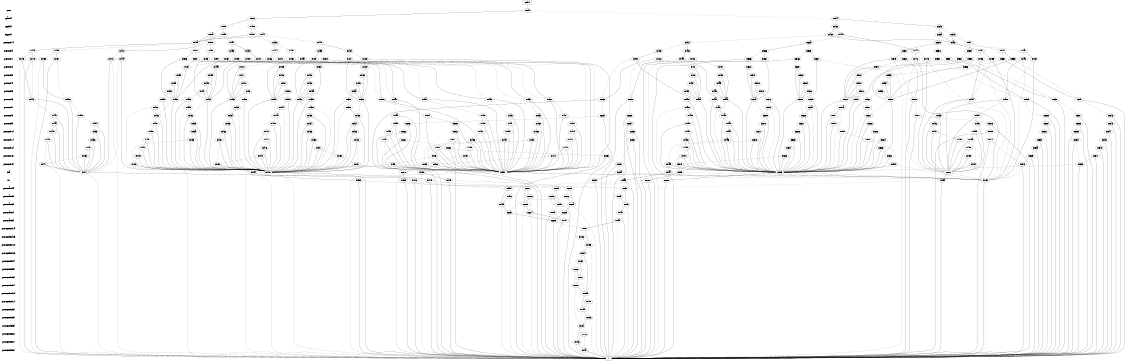 digraph "DD" {
size = "7.5,10"
center = true;
edge [dir = none];
{ node [shape = plaintext];
  edge [style = invis];
  "CONST NODES" [style = invis];
" GND " -> " Tgate[1] " -> " Tgdel[1] " -> " Tsync[1] " -> " prev_cnt[14] " -> " prev_cnt[0] " -> " prev_cnt[1] " -> " prev_cnt[2] " -> " prev_cnt[3] " -> " prev_cnt[4] " -> " prev_cnt[5] " -> " prev_cnt[6] " -> " prev_cnt[7] " -> " prev_cnt[8] " -> " prev_cnt[9] " -> " prev_cnt[10] " -> " prev_cnt[11] " -> " prev_cnt[12] " -> " prev_cnt[13] " -> " prev_cnt[15] " -> " ena " -> " rst " -> " prev_state[4] " -> " prev_state[3] " -> " prev_state[2] " -> " prev_state[1] " -> " prev_state[0] " -> " prev_cnt_len[14] " -> " prev_cnt_len[15] " -> " prev_cnt_len[12] " -> " prev_cnt_len[13] " -> " prev_cnt_len[4] " -> " prev_cnt_len[5] " -> " prev_cnt_len[6] " -> " prev_cnt_len[7] " -> " prev_cnt_len[10] " -> " prev_cnt_len[11] " -> " prev_cnt_len[8] " -> " prev_cnt_len[9] " -> " prev_cnt_len[3] " -> " prev_cnt_len[2] " -> " prev_cnt_len[1] " -> " prev_cnt_len[0] " -> "CONST NODES"; 
}
{ rank = same; node [shape = box]; edge [style = invis];
"  cnt[1]  "; }
{ rank = same; " GND ";
"0x545";
}
{ rank = same; " Tgate[1] ";
"0x544";
"0x50c";
}
{ rank = same; " Tgdel[1] ";
"0x48e";
"0x543";
"0x4c6";
"0x50b";
}
{ rank = same; " Tsync[1] ";
"0x4f5";
"0x441";
"0x53a";
"0x445";
"0x542";
"0x4c5";
"0x50a";
"0x48d";
}
{ rank = same; " prev_cnt[14] ";
"0x36a";
"0x4a2";
"0x509";
"0x539";
"0x4c4";
"0x4f4";
"0x541";
"0x45a";
"0x440";
"0x48c";
}
{ rank = same; " prev_cnt[0] ";
"0x4f3";
"0x366";
"0x540";
"0x474";
"0x41c";
"0x4a1";
"0x508";
"0x42f";
"0x4c3";
"0x44f";
"0x48b";
"0x53d";
"0x444";
"0x521";
"0x369";
"0x4dc";
"0x459";
"0x4b3";
"0x538";
"0x43f";
"0x497";
"0x4fe";
}
{ rank = same; " prev_cnt[1] ";
"0x44e";
"0x458";
"0x507";
"0x520";
"0x53e";
"0x365";
"0x4ab";
"0x4db";
"0x483";
"0x53f";
"0x4fc";
"0x4fd";
"0x364";
"0x537";
"0x43e";
"0x41b";
"0x443";
"0x46c";
"0x4f2";
"0x495";
"0x53b";
"0x530";
"0x506";
"0x368";
"0x442";
"0x44d";
"0x473";
"0x4bb";
"0x4eb";
"0x519";
"0x42e";
"0x367";
"0x427";
"0x437";
"0x49f";
"0x496";
"0x4b2";
"0x4a0";
"0x53c";
"0x48a";
"0x4d4";
"0x457";
"0x41a";
"0x4c2";
}
{ rank = same; " prev_cnt[2] ";
"0x51f";
"0x4da";
"0x4b1";
"0x43d";
"0x489";
"0x472";
"0x320";
"0x32f";
"0x536";
"0x42d";
"0x4c1";
"0x4f1";
}
{ rank = same; " prev_cnt[3] ";
"0x4d9";
"0x4b0";
"0x43c";
"0x488";
"0x471";
"0x31f";
"0x32e";
"0x535";
"0x42c";
"0x4c0";
"0x4f0";
"0x51e";
}
{ rank = same; " prev_cnt[4] ";
"0x4d8";
"0x4af";
"0x43b";
"0x487";
"0x470";
"0x31e";
"0x32d";
"0x534";
"0x42b";
"0x4bf";
"0x4ef";
"0x51d";
}
{ rank = same; " prev_cnt[5] ";
"0x4d7";
"0x4ae";
"0x43a";
"0x486";
"0x46f";
"0x31d";
"0x32c";
"0x533";
"0x42a";
"0x4be";
"0x4ee";
"0x51c";
}
{ rank = same; " prev_cnt[6] ";
"0x51b";
"0x4bd";
"0x436";
"0x4d3";
"0x518";
"0x49e";
"0x4d6";
"0x439";
"0x265";
"0x44c";
"0x329";
"0x47b";
"0x32b";
"0x4fb";
"0x347";
"0x528";
"0x4aa";
"0x482";
"0x4e3";
"0x4ad";
"0x465";
"0x426";
"0x456";
"0x485";
"0x429";
"0x505";
"0x256";
"0x512";
"0x46b";
"0x532";
"0x31a";
"0x494";
"0x4ea";
"0x52f";
"0x31c";
"0x46e";
"0x4cd";
"0x4ed";
"0x338";
"0x4ba";
}
{ rank = same; " prev_cnt[7] ";
"0x4ac";
"0x4bc";
"0x31b";
"0x46d";
"0x484";
"0x51a";
"0x531";
"0x4d5";
"0x4ec";
"0x428";
"0x438";
"0x32a";
}
{ rank = same; " prev_cnt[8] ";
"0x435";
"0x4d2";
"0x517";
"0x49d";
"0x264";
"0x44b";
"0x328";
"0x47a";
"0x4fa";
"0x346";
"0x527";
"0x4a9";
"0x481";
"0x4e2";
"0x464";
"0x425";
"0x455";
"0x504";
"0x255";
"0x511";
"0x46a";
"0x319";
"0x493";
"0x4e9";
"0x52e";
"0x4cc";
"0x337";
"0x4b9";
}
{ rank = same; " prev_cnt[9] ";
"0x434";
"0x4d1";
"0x516";
"0x49c";
"0x263";
"0x44a";
"0x327";
"0x479";
"0x4f9";
"0x345";
"0x526";
"0x4a8";
"0x480";
"0x4e1";
"0x463";
"0x424";
"0x454";
"0x503";
"0x254";
"0x510";
"0x469";
"0x318";
"0x492";
"0x4e8";
"0x52d";
"0x4cb";
"0x336";
"0x4b8";
}
{ rank = same; " prev_cnt[10] ";
"0x515";
"0x49b";
"0x262";
"0x449";
"0x326";
"0x478";
"0x4f8";
"0x344";
"0x525";
"0x4a7";
"0x47f";
"0x4e0";
"0x462";
"0x423";
"0x453";
"0x502";
"0x253";
"0x50f";
"0x468";
"0x317";
"0x491";
"0x4e7";
"0x52c";
"0x4ca";
"0x335";
"0x4b7";
"0x433";
"0x4d0";
}
{ rank = same; " prev_cnt[11] ";
"0x261";
"0x448";
"0x325";
"0x477";
"0x4f7";
"0x343";
"0x524";
"0x4a6";
"0x47e";
"0x4df";
"0x461";
"0x422";
"0x452";
"0x501";
"0x252";
"0x50e";
"0x467";
"0x316";
"0x490";
"0x4e6";
"0x52b";
"0x4c9";
"0x334";
"0x4b6";
"0x432";
"0x4cf";
"0x514";
"0x49a";
}
{ rank = same; " prev_cnt[12] ";
"0x260";
"0x324";
"0x476";
"0x342";
"0x523";
"0x47d";
"0x4de";
"0x451";
"0x500";
"0x4e5";
"0x52a";
"0x4b5";
"0x431";
"0x499";
}
{ rank = same; " prev_cnt[13] ";
"0x450";
"0x4ff";
"0x4b4";
"0x475";
"0x430";
"0x25f";
"0x522";
"0x47c";
"0x323";
"0x498";
"0x4dd";
"0x341";
"0x4e4";
"0x529";
}
{ rank = same; " prev_cnt[15] ";
"0x4a5";
"0x251";
"0x4f6";
"0x50d";
"0x333";
"0x460";
"0x421";
"0x447";
"0x48f";
"0x315";
"0x513";
"0x466";
"0x4c8";
"0x4ce";
}
{ rank = same; " ena ";
"0x45f";
"0x41e";
"0x351";
"0x420";
"0x270";
"0x4a4";
"0x2c9";
"0x417";
"0x200";
"0x20a";
"0x2ef";
}
{ rank = same; " rst ";
"0x45e";
"0x4a3";
"0x209";
"0x26f";
"0x2ee";
"0x41f";
"0x192";
"0x1ff";
"0x416";
"0x41d";
"0x2c8";
}
{ rank = same; " prev_state[4] ";
"0x207";
"0x29d";
"0x1fe";
"0x2ed";
"0x45d";
}
{ rank = same; " prev_state[3] ";
"0x29c";
"0x45c";
"0x206";
"0x1fd";
"0x2ec";
}
{ rank = same; " prev_state[2] ";
"0x1fc";
"0x29b";
"0x205";
"0x2ea";
"0x45b";
}
{ rank = same; " prev_state[1] ";
"0x2e9";
"0x2eb";
"0x1eb";
"0x1fb";
"0x204";
}
{ rank = same; " prev_state[0] ";
"0x1fa";
"0x2e8";
"0x197";
}
{ rank = same; " prev_cnt_len[14] ";
"0x1e7";
}
{ rank = same; " prev_cnt_len[15] ";
"0x1e6";
}
{ rank = same; " prev_cnt_len[12] ";
"0x1e5";
}
{ rank = same; " prev_cnt_len[13] ";
"0x1e4";
}
{ rank = same; " prev_cnt_len[4] ";
"0x1e3";
}
{ rank = same; " prev_cnt_len[5] ";
"0x1e2";
}
{ rank = same; " prev_cnt_len[6] ";
"0x1e1";
}
{ rank = same; " prev_cnt_len[7] ";
"0x1e0";
}
{ rank = same; " prev_cnt_len[10] ";
"0x1df";
}
{ rank = same; " prev_cnt_len[11] ";
"0x1de";
}
{ rank = same; " prev_cnt_len[8] ";
"0x1dd";
}
{ rank = same; " prev_cnt_len[9] ";
"0x1dc";
}
{ rank = same; " prev_cnt_len[3] ";
"0x1cf";
}
{ rank = same; " prev_cnt_len[2] ";
"0x1ce";
}
{ rank = same; " prev_cnt_len[1] ";
"0x1cd";
}
{ rank = same; " prev_cnt_len[0] ";
"0x1a7";
}
{ rank = same; "CONST NODES";
{ node [shape = box]; "0x15b";
}
}
"  cnt[1]  " -> "0x545" [style = solid];
"0x545" -> "0x50c";
"0x545" -> "0x544" [style = dotted];
"0x544" -> "0x543";
"0x544" -> "0x4c6" [style = dashed];
"0x50c" -> "0x50b";
"0x50c" -> "0x48e" [style = dashed];
"0x48e" -> "0x48d";
"0x48e" -> "0x441" [style = dashed];
"0x543" -> "0x53a";
"0x543" -> "0x542" [style = dashed];
"0x4c6" -> "0x4c5";
"0x4c6" -> "0x445" [style = dashed];
"0x50b" -> "0x4f5";
"0x50b" -> "0x50a" [style = dashed];
"0x4f5" -> "0x45a";
"0x4f5" -> "0x4f4" [style = dashed];
"0x441" -> "0x41c";
"0x441" -> "0x440" [style = dashed];
"0x53a" -> "0x4a2";
"0x53a" -> "0x539" [style = dashed];
"0x445" -> "0x444";
"0x445" -> "0x36a" [style = dashed];
"0x542" -> "0x4a2";
"0x542" -> "0x541" [style = dashed];
"0x4c5" -> "0x4a2";
"0x4c5" -> "0x4c4" [style = dashed];
"0x50a" -> "0x45a";
"0x50a" -> "0x509" [style = dashed];
"0x48d" -> "0x45a";
"0x48d" -> "0x48c" [style = dashed];
"0x36a" -> "0x366";
"0x36a" -> "0x369" [style = dashed];
"0x4a2" -> "0x497";
"0x4a2" -> "0x4a1" [style = dashed];
"0x509" -> "0x4fe";
"0x509" -> "0x508" [style = dashed];
"0x539" -> "0x521";
"0x539" -> "0x538" [style = dashed];
"0x4c4" -> "0x4b3";
"0x4c4" -> "0x4c3" [style = dashed];
"0x4f4" -> "0x4dc";
"0x4f4" -> "0x4f3" [style = dashed];
"0x541" -> "0x53d";
"0x541" -> "0x540" [style = dashed];
"0x45a" -> "0x44f";
"0x45a" -> "0x459" [style = dashed];
"0x440" -> "0x42f";
"0x440" -> "0x43f" [style = dashed];
"0x48c" -> "0x474";
"0x48c" -> "0x48b" [style = dashed];
"0x4f3" -> "0x4eb";
"0x4f3" -> "0x4f2" [style = dashed];
"0x366" -> "0x364";
"0x366" -> "0x365" [style = dashed];
"0x540" -> "0x53e";
"0x540" -> "0x53f" [style = dashed];
"0x474" -> "0x46c";
"0x474" -> "0x473" [style = dashed];
"0x41c" -> "0x41a";
"0x41c" -> "0x41b" [style = dashed];
"0x4a1" -> "0x49f";
"0x4a1" -> "0x4a0" [style = dashed];
"0x508" -> "0x506";
"0x508" -> "0x507" [style = dashed];
"0x42f" -> "0x427";
"0x42f" -> "0x42e" [style = dashed];
"0x4c3" -> "0x4bb";
"0x4c3" -> "0x4c2" [style = dashed];
"0x44f" -> "0x44d";
"0x44f" -> "0x44e" [style = dashed];
"0x48b" -> "0x483";
"0x48b" -> "0x48a" [style = dashed];
"0x53d" -> "0x53b";
"0x53d" -> "0x53c" [style = dashed];
"0x444" -> "0x442";
"0x444" -> "0x443" [style = dashed];
"0x521" -> "0x519";
"0x521" -> "0x520" [style = dashed];
"0x369" -> "0x367";
"0x369" -> "0x368" [style = dashed];
"0x4dc" -> "0x4d4";
"0x4dc" -> "0x4db" [style = dashed];
"0x459" -> "0x457";
"0x459" -> "0x458" [style = dashed];
"0x4b3" -> "0x4ab";
"0x4b3" -> "0x4b2" [style = dashed];
"0x538" -> "0x530";
"0x538" -> "0x537" [style = dashed];
"0x43f" -> "0x437";
"0x43f" -> "0x43e" [style = dashed];
"0x497" -> "0x495";
"0x497" -> "0x496" [style = dashed];
"0x4fe" -> "0x4fc";
"0x4fe" -> "0x4fd" [style = dashed];
"0x44e" -> "0x44c";
"0x44e" -> "0x15b" [style = dashed];
"0x458" -> "0x456";
"0x458" -> "0x15b" [style = dashed];
"0x507" -> "0x505";
"0x507" -> "0x4f1" [style = dashed];
"0x520" -> "0x518";
"0x520" -> "0x51f" [style = dashed];
"0x53e" -> "0x528";
"0x53e" -> "0x347" [style = dashed];
"0x365" -> "0x15b";
"0x365" -> "0x320" [style = dashed];
"0x4ab" -> "0x4aa";
"0x4ab" -> "0x256" [style = dashed];
"0x4db" -> "0x4d3";
"0x4db" -> "0x4da" [style = dashed];
"0x483" -> "0x47b";
"0x483" -> "0x482" [style = dashed];
"0x53f" -> "0x347";
"0x53f" -> "0x536" [style = dashed];
"0x4fc" -> "0x4cd";
"0x4fc" -> "0x4fb" [style = dashed];
"0x4fd" -> "0x4fb";
"0x4fd" -> "0x4da" [style = dashed];
"0x364" -> "0x31a";
"0x364" -> "0x15b" [style = dashed];
"0x537" -> "0x52f";
"0x537" -> "0x536" [style = dashed];
"0x43e" -> "0x351";
"0x43e" -> "0x43d" [style = dashed];
"0x41b" -> "0x417";
"0x41b" -> "0x15b" [style = dashed];
"0x443" -> "0x200";
"0x443" -> "0x192" [style = dashed];
"0x46c" -> "0x465";
"0x46c" -> "0x46b" [style = dashed];
"0x4f2" -> "0x4ea";
"0x4f2" -> "0x4f1" [style = dashed];
"0x495" -> "0x192";
"0x495" -> "0x494" [style = dashed];
"0x53b" -> "0x512";
"0x53b" -> "0x338" [style = dashed];
"0x530" -> "0x528";
"0x530" -> "0x52f" [style = dashed];
"0x506" -> "0x4e3";
"0x506" -> "0x505" [style = dashed];
"0x368" -> "0x15b";
"0x368" -> "0x32f" [style = dashed];
"0x442" -> "0x192";
"0x442" -> "0x200" [style = dashed];
"0x44d" -> "0x15b";
"0x44d" -> "0x44c" [style = dashed];
"0x473" -> "0x46b";
"0x473" -> "0x472" [style = dashed];
"0x4bb" -> "0x4ba";
"0x4bb" -> "0x265" [style = dashed];
"0x4eb" -> "0x4e3";
"0x4eb" -> "0x4ea" [style = dashed];
"0x519" -> "0x512";
"0x519" -> "0x518" [style = dashed];
"0x42e" -> "0x351";
"0x42e" -> "0x42d" [style = dashed];
"0x367" -> "0x329";
"0x367" -> "0x15b" [style = dashed];
"0x427" -> "0x426";
"0x427" -> "0x351" [style = dashed];
"0x437" -> "0x436";
"0x437" -> "0x351" [style = dashed];
"0x49f" -> "0x192";
"0x49f" -> "0x49e" [style = dashed];
"0x496" -> "0x494";
"0x496" -> "0x192" [style = dashed];
"0x4b2" -> "0x256";
"0x4b2" -> "0x4b1" [style = dashed];
"0x4a0" -> "0x49e";
"0x4a0" -> "0x192" [style = dashed];
"0x53c" -> "0x338";
"0x53c" -> "0x51f" [style = dashed];
"0x48a" -> "0x482";
"0x48a" -> "0x489" [style = dashed];
"0x4d4" -> "0x4cd";
"0x4d4" -> "0x4d3" [style = dashed];
"0x457" -> "0x15b";
"0x457" -> "0x456" [style = dashed];
"0x41a" -> "0x15b";
"0x41a" -> "0x417" [style = dashed];
"0x4c2" -> "0x265";
"0x4c2" -> "0x4c1" [style = dashed];
"0x51f" -> "0x512";
"0x51f" -> "0x51e" [style = dashed];
"0x4da" -> "0x4cd";
"0x4da" -> "0x4d9" [style = dashed];
"0x4b1" -> "0x4aa";
"0x4b1" -> "0x4b0" [style = dashed];
"0x43d" -> "0x436";
"0x43d" -> "0x43c" [style = dashed];
"0x489" -> "0x47b";
"0x489" -> "0x488" [style = dashed];
"0x472" -> "0x465";
"0x472" -> "0x471" [style = dashed];
"0x320" -> "0x31a";
"0x320" -> "0x31f" [style = dashed];
"0x32f" -> "0x329";
"0x32f" -> "0x32e" [style = dashed];
"0x536" -> "0x528";
"0x536" -> "0x535" [style = dashed];
"0x42d" -> "0x426";
"0x42d" -> "0x42c" [style = dashed];
"0x4c1" -> "0x4ba";
"0x4c1" -> "0x4c0" [style = dashed];
"0x4f1" -> "0x4e3";
"0x4f1" -> "0x4f0" [style = dashed];
"0x4d9" -> "0x4cd";
"0x4d9" -> "0x4d8" [style = dashed];
"0x4b0" -> "0x4aa";
"0x4b0" -> "0x4af" [style = dashed];
"0x43c" -> "0x436";
"0x43c" -> "0x43b" [style = dashed];
"0x488" -> "0x47b";
"0x488" -> "0x487" [style = dashed];
"0x471" -> "0x465";
"0x471" -> "0x470" [style = dashed];
"0x31f" -> "0x31a";
"0x31f" -> "0x31e" [style = dashed];
"0x32e" -> "0x329";
"0x32e" -> "0x32d" [style = dashed];
"0x535" -> "0x528";
"0x535" -> "0x534" [style = dashed];
"0x42c" -> "0x426";
"0x42c" -> "0x42b" [style = dashed];
"0x4c0" -> "0x4ba";
"0x4c0" -> "0x4bf" [style = dashed];
"0x4f0" -> "0x4e3";
"0x4f0" -> "0x4ef" [style = dashed];
"0x51e" -> "0x512";
"0x51e" -> "0x51d" [style = dashed];
"0x4d8" -> "0x4cd";
"0x4d8" -> "0x4d7" [style = dashed];
"0x4af" -> "0x4aa";
"0x4af" -> "0x4ae" [style = dashed];
"0x43b" -> "0x436";
"0x43b" -> "0x43a" [style = dashed];
"0x487" -> "0x47b";
"0x487" -> "0x486" [style = dashed];
"0x470" -> "0x465";
"0x470" -> "0x46f" [style = dashed];
"0x31e" -> "0x31a";
"0x31e" -> "0x31d" [style = dashed];
"0x32d" -> "0x329";
"0x32d" -> "0x32c" [style = dashed];
"0x534" -> "0x528";
"0x534" -> "0x533" [style = dashed];
"0x42b" -> "0x426";
"0x42b" -> "0x42a" [style = dashed];
"0x4bf" -> "0x4ba";
"0x4bf" -> "0x4be" [style = dashed];
"0x4ef" -> "0x4e3";
"0x4ef" -> "0x4ee" [style = dashed];
"0x51d" -> "0x512";
"0x51d" -> "0x51c" [style = dashed];
"0x4d7" -> "0x4cd";
"0x4d7" -> "0x4d6" [style = dashed];
"0x4ae" -> "0x4aa";
"0x4ae" -> "0x4ad" [style = dashed];
"0x43a" -> "0x436";
"0x43a" -> "0x439" [style = dashed];
"0x486" -> "0x47b";
"0x486" -> "0x485" [style = dashed];
"0x46f" -> "0x465";
"0x46f" -> "0x46e" [style = dashed];
"0x31d" -> "0x31a";
"0x31d" -> "0x31c" [style = dashed];
"0x32c" -> "0x329";
"0x32c" -> "0x32b" [style = dashed];
"0x533" -> "0x528";
"0x533" -> "0x532" [style = dashed];
"0x42a" -> "0x426";
"0x42a" -> "0x429" [style = dashed];
"0x4be" -> "0x4ba";
"0x4be" -> "0x4bd" [style = dashed];
"0x4ee" -> "0x4e3";
"0x4ee" -> "0x4ed" [style = dashed];
"0x51c" -> "0x512";
"0x51c" -> "0x51b" [style = dashed];
"0x51b" -> "0x2c9";
"0x51b" -> "0x51a" [style = dashed];
"0x4bd" -> "0x2c9";
"0x4bd" -> "0x4bc" [style = dashed];
"0x436" -> "0x41e";
"0x436" -> "0x435" [style = dashed];
"0x4d3" -> "0x351";
"0x4d3" -> "0x4d2" [style = dashed];
"0x518" -> "0x15b";
"0x518" -> "0x517" [style = dashed];
"0x49e" -> "0x200";
"0x49e" -> "0x49d" [style = dashed];
"0x4d6" -> "0x41e";
"0x4d6" -> "0x4d5" [style = dashed];
"0x439" -> "0x41e";
"0x439" -> "0x438" [style = dashed];
"0x265" -> "0x15b";
"0x265" -> "0x264" [style = dashed];
"0x44c" -> "0x417";
"0x44c" -> "0x44b" [style = dashed];
"0x329" -> "0x2c9";
"0x329" -> "0x328" [style = dashed];
"0x47b" -> "0x41e";
"0x47b" -> "0x47a" [style = dashed];
"0x32b" -> "0x2c9";
"0x32b" -> "0x32a" [style = dashed];
"0x4fb" -> "0x351";
"0x4fb" -> "0x4fa" [style = dashed];
"0x347" -> "0x15b";
"0x347" -> "0x346" [style = dashed];
"0x528" -> "0x2c9";
"0x528" -> "0x527" [style = dashed];
"0x4aa" -> "0x2c9";
"0x4aa" -> "0x4a9" [style = dashed];
"0x482" -> "0x351";
"0x482" -> "0x481" [style = dashed];
"0x4e3" -> "0x41e";
"0x4e3" -> "0x4e2" [style = dashed];
"0x4ad" -> "0x2c9";
"0x4ad" -> "0x4ac" [style = dashed];
"0x465" -> "0x41e";
"0x465" -> "0x464" [style = dashed];
"0x426" -> "0x41e";
"0x426" -> "0x425" [style = dashed];
"0x456" -> "0x417";
"0x456" -> "0x455" [style = dashed];
"0x485" -> "0x41e";
"0x485" -> "0x484" [style = dashed];
"0x429" -> "0x41e";
"0x429" -> "0x428" [style = dashed];
"0x505" -> "0x351";
"0x505" -> "0x504" [style = dashed];
"0x256" -> "0x15b";
"0x256" -> "0x255" [style = dashed];
"0x512" -> "0x2c9";
"0x512" -> "0x511" [style = dashed];
"0x46b" -> "0x351";
"0x46b" -> "0x46a" [style = dashed];
"0x532" -> "0x2c9";
"0x532" -> "0x531" [style = dashed];
"0x31a" -> "0x2c9";
"0x31a" -> "0x319" [style = dashed];
"0x494" -> "0x200";
"0x494" -> "0x493" [style = dashed];
"0x4ea" -> "0x351";
"0x4ea" -> "0x4e9" [style = dashed];
"0x52f" -> "0x15b";
"0x52f" -> "0x52e" [style = dashed];
"0x31c" -> "0x2c9";
"0x31c" -> "0x31b" [style = dashed];
"0x46e" -> "0x41e";
"0x46e" -> "0x46d" [style = dashed];
"0x4cd" -> "0x41e";
"0x4cd" -> "0x4cc" [style = dashed];
"0x4ed" -> "0x41e";
"0x4ed" -> "0x4ec" [style = dashed];
"0x338" -> "0x15b";
"0x338" -> "0x337" [style = dashed];
"0x4ba" -> "0x2c9";
"0x4ba" -> "0x4b9" [style = dashed];
"0x4ac" -> "0x4a9";
"0x4ac" -> "0x2c9" [style = dashed];
"0x4bc" -> "0x4b9";
"0x4bc" -> "0x2c9" [style = dashed];
"0x31b" -> "0x319";
"0x31b" -> "0x2c9" [style = dashed];
"0x46d" -> "0x464";
"0x46d" -> "0x41e" [style = dashed];
"0x484" -> "0x47a";
"0x484" -> "0x41e" [style = dashed];
"0x51a" -> "0x511";
"0x51a" -> "0x2c9" [style = dashed];
"0x531" -> "0x527";
"0x531" -> "0x2c9" [style = dashed];
"0x4d5" -> "0x4cc";
"0x4d5" -> "0x41e" [style = dashed];
"0x4ec" -> "0x4e2";
"0x4ec" -> "0x41e" [style = dashed];
"0x428" -> "0x425";
"0x428" -> "0x41e" [style = dashed];
"0x438" -> "0x435";
"0x438" -> "0x41e" [style = dashed];
"0x32a" -> "0x328";
"0x32a" -> "0x2c9" [style = dashed];
"0x435" -> "0x41e";
"0x435" -> "0x434" [style = dashed];
"0x4d2" -> "0x351";
"0x4d2" -> "0x4d1" [style = dashed];
"0x517" -> "0x15b";
"0x517" -> "0x516" [style = dashed];
"0x49d" -> "0x200";
"0x49d" -> "0x49c" [style = dashed];
"0x264" -> "0x15b";
"0x264" -> "0x263" [style = dashed];
"0x44b" -> "0x417";
"0x44b" -> "0x44a" [style = dashed];
"0x328" -> "0x2c9";
"0x328" -> "0x327" [style = dashed];
"0x47a" -> "0x41e";
"0x47a" -> "0x479" [style = dashed];
"0x4fa" -> "0x351";
"0x4fa" -> "0x4f9" [style = dashed];
"0x346" -> "0x15b";
"0x346" -> "0x345" [style = dashed];
"0x527" -> "0x2c9";
"0x527" -> "0x526" [style = dashed];
"0x4a9" -> "0x2c9";
"0x4a9" -> "0x4a8" [style = dashed];
"0x481" -> "0x351";
"0x481" -> "0x480" [style = dashed];
"0x4e2" -> "0x41e";
"0x4e2" -> "0x4e1" [style = dashed];
"0x464" -> "0x41e";
"0x464" -> "0x463" [style = dashed];
"0x425" -> "0x41e";
"0x425" -> "0x424" [style = dashed];
"0x455" -> "0x417";
"0x455" -> "0x454" [style = dashed];
"0x504" -> "0x351";
"0x504" -> "0x503" [style = dashed];
"0x255" -> "0x15b";
"0x255" -> "0x254" [style = dashed];
"0x511" -> "0x2c9";
"0x511" -> "0x510" [style = dashed];
"0x46a" -> "0x351";
"0x46a" -> "0x469" [style = dashed];
"0x319" -> "0x2c9";
"0x319" -> "0x318" [style = dashed];
"0x493" -> "0x200";
"0x493" -> "0x492" [style = dashed];
"0x4e9" -> "0x351";
"0x4e9" -> "0x4e8" [style = dashed];
"0x52e" -> "0x15b";
"0x52e" -> "0x52d" [style = dashed];
"0x4cc" -> "0x41e";
"0x4cc" -> "0x4cb" [style = dashed];
"0x337" -> "0x15b";
"0x337" -> "0x336" [style = dashed];
"0x4b9" -> "0x2c9";
"0x4b9" -> "0x4b8" [style = dashed];
"0x434" -> "0x41e";
"0x434" -> "0x433" [style = dashed];
"0x4d1" -> "0x351";
"0x4d1" -> "0x4d0" [style = dashed];
"0x516" -> "0x15b";
"0x516" -> "0x515" [style = dashed];
"0x49c" -> "0x200";
"0x49c" -> "0x49b" [style = dashed];
"0x263" -> "0x15b";
"0x263" -> "0x262" [style = dashed];
"0x44a" -> "0x417";
"0x44a" -> "0x449" [style = dashed];
"0x327" -> "0x2c9";
"0x327" -> "0x326" [style = dashed];
"0x479" -> "0x41e";
"0x479" -> "0x478" [style = dashed];
"0x4f9" -> "0x351";
"0x4f9" -> "0x4f8" [style = dashed];
"0x345" -> "0x15b";
"0x345" -> "0x344" [style = dashed];
"0x526" -> "0x2c9";
"0x526" -> "0x525" [style = dashed];
"0x4a8" -> "0x2c9";
"0x4a8" -> "0x4a7" [style = dashed];
"0x480" -> "0x351";
"0x480" -> "0x47f" [style = dashed];
"0x4e1" -> "0x41e";
"0x4e1" -> "0x4e0" [style = dashed];
"0x463" -> "0x41e";
"0x463" -> "0x462" [style = dashed];
"0x424" -> "0x41e";
"0x424" -> "0x423" [style = dashed];
"0x454" -> "0x417";
"0x454" -> "0x453" [style = dashed];
"0x503" -> "0x351";
"0x503" -> "0x502" [style = dashed];
"0x254" -> "0x15b";
"0x254" -> "0x253" [style = dashed];
"0x510" -> "0x2c9";
"0x510" -> "0x50f" [style = dashed];
"0x469" -> "0x351";
"0x469" -> "0x468" [style = dashed];
"0x318" -> "0x2c9";
"0x318" -> "0x317" [style = dashed];
"0x492" -> "0x200";
"0x492" -> "0x491" [style = dashed];
"0x4e8" -> "0x351";
"0x4e8" -> "0x4e7" [style = dashed];
"0x52d" -> "0x15b";
"0x52d" -> "0x52c" [style = dashed];
"0x4cb" -> "0x41e";
"0x4cb" -> "0x4ca" [style = dashed];
"0x336" -> "0x15b";
"0x336" -> "0x335" [style = dashed];
"0x4b8" -> "0x2c9";
"0x4b8" -> "0x4b7" [style = dashed];
"0x515" -> "0x15b";
"0x515" -> "0x514" [style = dashed];
"0x49b" -> "0x200";
"0x49b" -> "0x49a" [style = dashed];
"0x262" -> "0x15b";
"0x262" -> "0x261" [style = dashed];
"0x449" -> "0x417";
"0x449" -> "0x448" [style = dashed];
"0x326" -> "0x2c9";
"0x326" -> "0x325" [style = dashed];
"0x478" -> "0x41e";
"0x478" -> "0x477" [style = dashed];
"0x4f8" -> "0x351";
"0x4f8" -> "0x4f7" [style = dashed];
"0x344" -> "0x15b";
"0x344" -> "0x343" [style = dashed];
"0x525" -> "0x2c9";
"0x525" -> "0x524" [style = dashed];
"0x4a7" -> "0x2c9";
"0x4a7" -> "0x4a6" [style = dashed];
"0x47f" -> "0x351";
"0x47f" -> "0x47e" [style = dashed];
"0x4e0" -> "0x41e";
"0x4e0" -> "0x4df" [style = dashed];
"0x462" -> "0x41e";
"0x462" -> "0x461" [style = dashed];
"0x423" -> "0x41e";
"0x423" -> "0x422" [style = dashed];
"0x453" -> "0x417";
"0x453" -> "0x452" [style = dashed];
"0x502" -> "0x351";
"0x502" -> "0x501" [style = dashed];
"0x253" -> "0x15b";
"0x253" -> "0x252" [style = dashed];
"0x50f" -> "0x2c9";
"0x50f" -> "0x50e" [style = dashed];
"0x468" -> "0x351";
"0x468" -> "0x467" [style = dashed];
"0x317" -> "0x2c9";
"0x317" -> "0x316" [style = dashed];
"0x491" -> "0x200";
"0x491" -> "0x490" [style = dashed];
"0x4e7" -> "0x351";
"0x4e7" -> "0x4e6" [style = dashed];
"0x52c" -> "0x15b";
"0x52c" -> "0x52b" [style = dashed];
"0x4ca" -> "0x41e";
"0x4ca" -> "0x4c9" [style = dashed];
"0x335" -> "0x15b";
"0x335" -> "0x334" [style = dashed];
"0x4b7" -> "0x2c9";
"0x4b7" -> "0x4b6" [style = dashed];
"0x433" -> "0x41e";
"0x433" -> "0x432" [style = dashed];
"0x4d0" -> "0x351";
"0x4d0" -> "0x4cf" [style = dashed];
"0x261" -> "0x15b";
"0x261" -> "0x260" [style = dashed];
"0x448" -> "0x417";
"0x448" -> "0x447" [style = dashed];
"0x325" -> "0x2c9";
"0x325" -> "0x324" [style = dashed];
"0x477" -> "0x41e";
"0x477" -> "0x476" [style = dashed];
"0x4f7" -> "0x351";
"0x4f7" -> "0x4f6" [style = dashed];
"0x343" -> "0x15b";
"0x343" -> "0x342" [style = dashed];
"0x524" -> "0x2c9";
"0x524" -> "0x523" [style = dashed];
"0x4a6" -> "0x2c9";
"0x4a6" -> "0x4a5" [style = dashed];
"0x47e" -> "0x351";
"0x47e" -> "0x47d" [style = dashed];
"0x4df" -> "0x41e";
"0x4df" -> "0x4de" [style = dashed];
"0x461" -> "0x41e";
"0x461" -> "0x460" [style = dashed];
"0x422" -> "0x41e";
"0x422" -> "0x421" [style = dashed];
"0x452" -> "0x417";
"0x452" -> "0x451" [style = dashed];
"0x501" -> "0x351";
"0x501" -> "0x500" [style = dashed];
"0x252" -> "0x15b";
"0x252" -> "0x251" [style = dashed];
"0x50e" -> "0x2c9";
"0x50e" -> "0x50d" [style = dashed];
"0x467" -> "0x351";
"0x467" -> "0x466" [style = dashed];
"0x316" -> "0x2c9";
"0x316" -> "0x315" [style = dashed];
"0x490" -> "0x200";
"0x490" -> "0x48f" [style = dashed];
"0x4e6" -> "0x351";
"0x4e6" -> "0x4e5" [style = dashed];
"0x52b" -> "0x15b";
"0x52b" -> "0x52a" [style = dashed];
"0x4c9" -> "0x41e";
"0x4c9" -> "0x4c8" [style = dashed];
"0x334" -> "0x15b";
"0x334" -> "0x333" [style = dashed];
"0x4b6" -> "0x2c9";
"0x4b6" -> "0x4b5" [style = dashed];
"0x432" -> "0x41e";
"0x432" -> "0x431" [style = dashed];
"0x4cf" -> "0x351";
"0x4cf" -> "0x4ce" [style = dashed];
"0x514" -> "0x15b";
"0x514" -> "0x513" [style = dashed];
"0x49a" -> "0x200";
"0x49a" -> "0x499" [style = dashed];
"0x260" -> "0x15b";
"0x260" -> "0x25f" [style = dashed];
"0x324" -> "0x2c9";
"0x324" -> "0x323" [style = dashed];
"0x476" -> "0x41e";
"0x476" -> "0x475" [style = dashed];
"0x342" -> "0x15b";
"0x342" -> "0x341" [style = dashed];
"0x523" -> "0x2c9";
"0x523" -> "0x522" [style = dashed];
"0x47d" -> "0x351";
"0x47d" -> "0x47c" [style = dashed];
"0x4de" -> "0x41e";
"0x4de" -> "0x4dd" [style = dashed];
"0x451" -> "0x417";
"0x451" -> "0x450" [style = dashed];
"0x500" -> "0x351";
"0x500" -> "0x4ff" [style = dashed];
"0x4e5" -> "0x351";
"0x4e5" -> "0x4e4" [style = dashed];
"0x52a" -> "0x15b";
"0x52a" -> "0x529" [style = dashed];
"0x4b5" -> "0x2c9";
"0x4b5" -> "0x4b4" [style = dashed];
"0x431" -> "0x41e";
"0x431" -> "0x430" [style = dashed];
"0x499" -> "0x200";
"0x499" -> "0x498" [style = dashed];
"0x450" -> "0x417";
"0x450" -> "0x447" [style = dashed];
"0x4ff" -> "0x351";
"0x4ff" -> "0x4f6" [style = dashed];
"0x4b4" -> "0x2c9";
"0x4b4" -> "0x4a5" [style = dashed];
"0x475" -> "0x41e";
"0x475" -> "0x460" [style = dashed];
"0x430" -> "0x41e";
"0x430" -> "0x421" [style = dashed];
"0x25f" -> "0x15b";
"0x25f" -> "0x251" [style = dashed];
"0x522" -> "0x2c9";
"0x522" -> "0x50d" [style = dashed];
"0x47c" -> "0x351";
"0x47c" -> "0x466" [style = dashed];
"0x323" -> "0x2c9";
"0x323" -> "0x315" [style = dashed];
"0x498" -> "0x200";
"0x498" -> "0x48f" [style = dashed];
"0x4dd" -> "0x41e";
"0x4dd" -> "0x4c8" [style = dashed];
"0x341" -> "0x15b";
"0x341" -> "0x333" [style = dashed];
"0x4e4" -> "0x351";
"0x4e4" -> "0x4ce" [style = dashed];
"0x529" -> "0x15b";
"0x529" -> "0x513" [style = dashed];
"0x4a5" -> "0x2c9";
"0x4a5" -> "0x4a4" [style = dashed];
"0x251" -> "0x15b";
"0x251" -> "0x20a" [style = dashed];
"0x4f6" -> "0x351";
"0x4f6" -> "0x41e" [style = dashed];
"0x50d" -> "0x2c9";
"0x50d" -> "0x192" [style = dashed];
"0x333" -> "0x15b";
"0x333" -> "0x2c9" [style = dashed];
"0x460" -> "0x41e";
"0x460" -> "0x45f" [style = dashed];
"0x421" -> "0x41e";
"0x421" -> "0x420" [style = dashed];
"0x447" -> "0x417";
"0x447" -> "0x15b" [style = dashed];
"0x48f" -> "0x200";
"0x48f" -> "0x192" [style = dashed];
"0x315" -> "0x2c9";
"0x315" -> "0x2ef" [style = dashed];
"0x513" -> "0x15b";
"0x513" -> "0x192" [style = dashed];
"0x466" -> "0x351";
"0x466" -> "0x270" [style = dashed];
"0x4c8" -> "0x41e";
"0x4c8" -> "0x15b" [style = dashed];
"0x4ce" -> "0x351";
"0x4ce" -> "0x15b" [style = dashed];
"0x45f" -> "0x45e";
"0x45f" -> "0x15b" [style = dashed];
"0x41e" -> "0x41d";
"0x41e" -> "0x15b" [style = dashed];
"0x351" -> "0x192";
"0x351" -> "0x15b" [style = dashed];
"0x420" -> "0x41f";
"0x420" -> "0x15b" [style = dashed];
"0x270" -> "0x26f";
"0x270" -> "0x15b" [style = dashed];
"0x4a4" -> "0x4a3";
"0x4a4" -> "0x192" [style = dashed];
"0x2c9" -> "0x2c8";
"0x2c9" -> "0x192" [style = dashed];
"0x417" -> "0x416";
"0x417" -> "0x15b" [style = dashed];
"0x200" -> "0x1ff";
"0x200" -> "0x192" [style = dashed];
"0x20a" -> "0x209";
"0x20a" -> "0x192" [style = dashed];
"0x2ef" -> "0x2ee";
"0x2ef" -> "0x192" [style = dashed];
"0x45e" -> "0x15b";
"0x45e" -> "0x45d" [style = dashed];
"0x4a3" -> "0x15b";
"0x4a3" -> "0x45d" [style = dotted];
"0x209" -> "0x15b";
"0x209" -> "0x207" [style = dotted];
"0x26f" -> "0x15b";
"0x26f" -> "0x207" [style = dashed];
"0x2ee" -> "0x15b";
"0x2ee" -> "0x2ed" [style = dotted];
"0x41f" -> "0x15b";
"0x41f" -> "0x2ed" [style = dashed];
"0x192" -> "0x15b";
"0x192" -> "0x15b" [style = dotted];
"0x1ff" -> "0x15b";
"0x1ff" -> "0x1fe" [style = dotted];
"0x416" -> "0x15b";
"0x416" -> "0x1fe" [style = dashed];
"0x41d" -> "0x15b";
"0x41d" -> "0x29d" [style = dashed];
"0x2c8" -> "0x15b";
"0x2c8" -> "0x29d" [style = dotted];
"0x207" -> "0x205";
"0x207" -> "0x206" [style = dashed];
"0x29d" -> "0x29b";
"0x29d" -> "0x29c" [style = dashed];
"0x1fe" -> "0x1fc";
"0x1fe" -> "0x1fd" [style = dashed];
"0x2ed" -> "0x2ea";
"0x2ed" -> "0x2ec" [style = dashed];
"0x45d" -> "0x45b";
"0x45d" -> "0x45c" [style = dashed];
"0x29c" -> "0x29b";
"0x29c" -> "0x1eb" [style = dashed];
"0x45c" -> "0x45b";
"0x45c" -> "0x2eb" [style = dashed];
"0x206" -> "0x205";
"0x206" -> "0x204" [style = dashed];
"0x1fd" -> "0x1fc";
"0x1fd" -> "0x1fb" [style = dashed];
"0x2ec" -> "0x2ea";
"0x2ec" -> "0x2eb" [style = dashed];
"0x1fc" -> "0x1fb";
"0x1fc" -> "0x15b" [style = dashed];
"0x29b" -> "0x15b";
"0x29b" -> "0x1eb" [style = dashed];
"0x205" -> "0x204";
"0x205" -> "0x15b" [style = dashed];
"0x2ea" -> "0x2e9";
"0x2ea" -> "0x15b" [style = dashed];
"0x45b" -> "0x2eb";
"0x45b" -> "0x15b" [style = dashed];
"0x2e9" -> "0x2e8";
"0x2e9" -> "0x197" [style = dashed];
"0x2eb" -> "0x2e8";
"0x2eb" -> "0x15b" [style = dashed];
"0x1eb" -> "0x15b";
"0x1eb" -> "0x197" [style = dashed];
"0x1fb" -> "0x15b";
"0x1fb" -> "0x1fa" [style = dotted];
"0x204" -> "0x197";
"0x204" -> "0x15b" [style = dashed];
"0x1fa" -> "0x1e7";
"0x1fa" -> "0x15b" [style = dotted];
"0x2e8" -> "0x15b";
"0x2e8" -> "0x1e7" [style = dashed];
"0x197" -> "0x15b";
"0x197" -> "0x15b" [style = dotted];
"0x1e7" -> "0x1e5";
"0x1e7" -> "0x1e6" [style = dashed];
"0x1e6" -> "0x1e5";
"0x1e6" -> "0x1e4" [style = dashed];
"0x1e5" -> "0x1e4";
"0x1e5" -> "0x1df" [style = dashed];
"0x1e4" -> "0x1df";
"0x1e4" -> "0x1e3" [style = dashed];
"0x1e3" -> "0x1e1";
"0x1e3" -> "0x1e2" [style = dashed];
"0x1e2" -> "0x1e1";
"0x1e2" -> "0x1e0" [style = dashed];
"0x1e1" -> "0x1e0";
"0x1e1" -> "0x1df" [style = dashed];
"0x1e0" -> "0x1df";
"0x1e0" -> "0x1cf" [style = dashed];
"0x1df" -> "0x1dd";
"0x1df" -> "0x1de" [style = dashed];
"0x1de" -> "0x1dd";
"0x1de" -> "0x1dc" [style = dashed];
"0x1dd" -> "0x1dc";
"0x1dd" -> "0x1cf" [style = dashed];
"0x1dc" -> "0x1cf";
"0x1dc" -> "0x15b" [style = dashed];
"0x1cf" -> "0x1cd";
"0x1cf" -> "0x1ce" [style = dashed];
"0x1ce" -> "0x1cd";
"0x1ce" -> "0x1a7" [style = dashed];
"0x1cd" -> "0x1a7";
"0x1cd" -> "0x15b" [style = dashed];
"0x1a7" -> "0x15b";
"0x1a7" -> "0x15b" [style = dotted];
"0x15b" [label = "1"];
}
